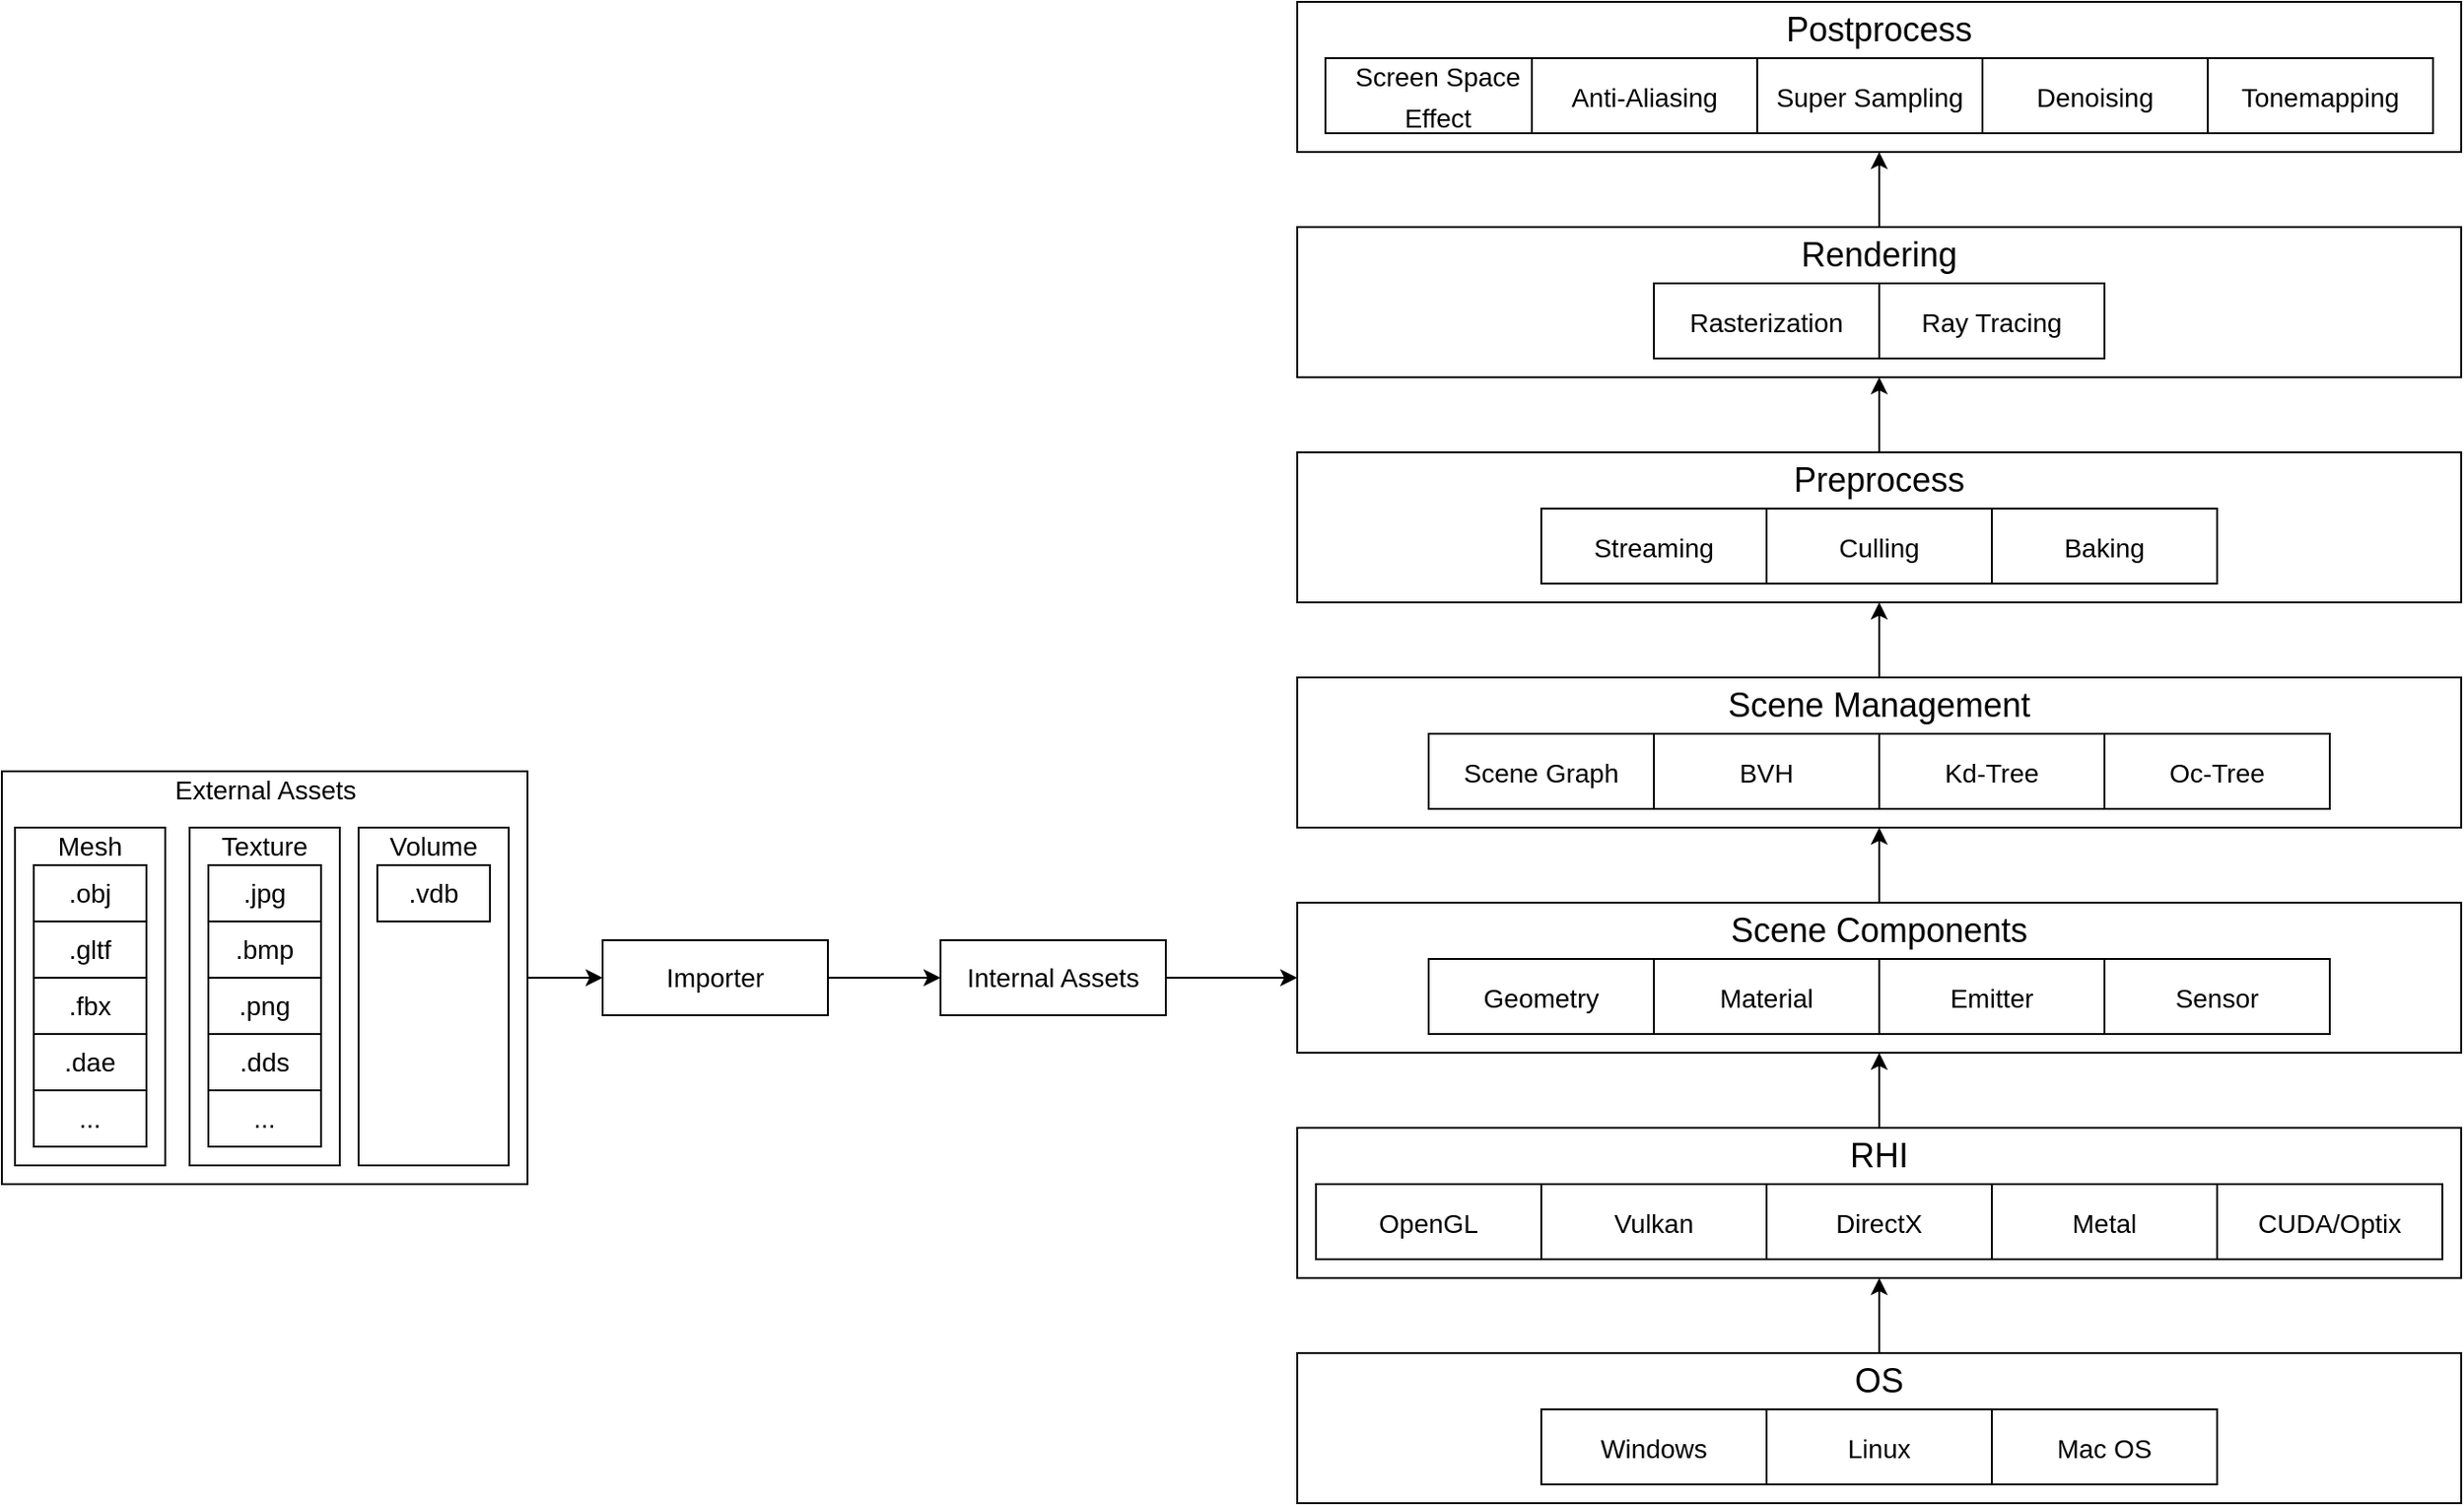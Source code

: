 <mxfile>
    <diagram id="M8P_5dJYnfb54DRB3U0f" name="第 1 页">
        <mxGraphModel dx="2328" dy="2071" grid="1" gridSize="10" guides="1" tooltips="1" connect="1" arrows="1" fold="1" page="1" pageScale="1" pageWidth="827" pageHeight="1169" math="0" shadow="0">
            <root>
                <mxCell id="0"/>
                <mxCell id="1" parent="0"/>
                <mxCell id="2" value="" style="rounded=0;whiteSpace=wrap;html=1;" parent="1" vertex="1">
                    <mxGeometry x="70" y="560" width="620" height="80" as="geometry"/>
                </mxCell>
                <mxCell id="34" style="edgeStyle=none;html=1;exitX=0.5;exitY=0;exitDx=0;exitDy=0;entryX=0.5;entryY=1;entryDx=0;entryDy=0;fontSize=14;" parent="1" source="3" target="8" edge="1">
                    <mxGeometry relative="1" as="geometry"/>
                </mxCell>
                <mxCell id="3" value="&lt;font style=&quot;font-size: 18px&quot;&gt;OS&lt;/font&gt;" style="text;html=1;strokeColor=none;fillColor=none;align=center;verticalAlign=middle;whiteSpace=wrap;rounded=0;" parent="1" vertex="1">
                    <mxGeometry x="360" y="560" width="40" height="30" as="geometry"/>
                </mxCell>
                <mxCell id="4" value="&lt;font style=&quot;font-size: 14px&quot;&gt;Windows&lt;/font&gt;" style="rounded=0;whiteSpace=wrap;html=1;fontSize=18;" parent="1" vertex="1">
                    <mxGeometry x="200" y="590" width="120" height="40" as="geometry"/>
                </mxCell>
                <mxCell id="5" value="&lt;font style=&quot;font-size: 14px&quot;&gt;Linux&lt;/font&gt;" style="rounded=0;whiteSpace=wrap;html=1;fontSize=18;" parent="1" vertex="1">
                    <mxGeometry x="320" y="590" width="120" height="40" as="geometry"/>
                </mxCell>
                <mxCell id="6" value="&lt;font style=&quot;font-size: 14px&quot;&gt;Mac OS&lt;/font&gt;" style="rounded=0;whiteSpace=wrap;html=1;fontSize=18;" parent="1" vertex="1">
                    <mxGeometry x="440" y="590" width="120" height="40" as="geometry"/>
                </mxCell>
                <mxCell id="8" value="" style="rounded=0;whiteSpace=wrap;html=1;fontSize=14;" parent="1" vertex="1">
                    <mxGeometry x="70" y="440" width="620" height="80" as="geometry"/>
                </mxCell>
                <mxCell id="35" style="edgeStyle=none;html=1;exitX=0.5;exitY=0;exitDx=0;exitDy=0;entryX=0.5;entryY=1;entryDx=0;entryDy=0;fontSize=14;" parent="1" source="9" target="17" edge="1">
                    <mxGeometry relative="1" as="geometry"/>
                </mxCell>
                <mxCell id="9" value="&lt;font style=&quot;font-size: 18px&quot;&gt;RHI&lt;/font&gt;" style="text;html=1;strokeColor=none;fillColor=none;align=center;verticalAlign=middle;whiteSpace=wrap;rounded=0;" parent="1" vertex="1">
                    <mxGeometry x="360" y="440" width="40" height="30" as="geometry"/>
                </mxCell>
                <mxCell id="10" value="&lt;font style=&quot;font-size: 14px&quot;&gt;OpenGL&lt;/font&gt;&lt;span style=&quot;color: rgba(0 , 0 , 0 , 0) ; font-family: monospace ; font-size: 0px&quot;&gt;%3CmxGraphModel%3E%3Croot%3E%3CmxCell%20id%3D%220%22%2F%3E%3CmxCell%20id%3D%221%22%20parent%3D%220%22%2F%3E%3CmxCell%20id%3D%222%22%20value%3D%22%26lt%3Bfont%20style%3D%26quot%3Bfont-size%3A%2014px%26quot%3B%26gt%3BWindows%26lt%3B%2Ffont%26gt%3B%22%20style%3D%22rounded%3D0%3BwhiteSpace%3Dwrap%3Bhtml%3D1%3BfontSize%3D18%3B%22%20vertex%3D%221%22%20parent%3D%221%22%3E%3CmxGeometry%20x%3D%2280%22%20y%3D%22560%22%20width%3D%22120%22%20height%3D%2240%22%20as%3D%22geometry%22%2F%3E%3C%2FmxCell%3E%3C%2Froot%3E%3C%2FmxGraphModel%3E&lt;/span&gt;" style="rounded=0;whiteSpace=wrap;html=1;fontSize=18;" parent="1" vertex="1">
                    <mxGeometry x="80" y="470" width="120" height="40" as="geometry"/>
                </mxCell>
                <mxCell id="11" value="&lt;span style=&quot;font-size: 14px&quot;&gt;Vulkan&lt;/span&gt;" style="rounded=0;whiteSpace=wrap;html=1;fontSize=18;" parent="1" vertex="1">
                    <mxGeometry x="200" y="470" width="120" height="40" as="geometry"/>
                </mxCell>
                <mxCell id="12" value="&lt;span style=&quot;font-size: 14px&quot;&gt;DirectX&lt;/span&gt;" style="rounded=0;whiteSpace=wrap;html=1;fontSize=18;" parent="1" vertex="1">
                    <mxGeometry x="320" y="470" width="120" height="40" as="geometry"/>
                </mxCell>
                <mxCell id="13" value="&lt;span style=&quot;font-size: 14px&quot;&gt;Metal&lt;/span&gt;" style="rounded=0;whiteSpace=wrap;html=1;fontSize=18;" parent="1" vertex="1">
                    <mxGeometry x="440" y="470" width="120" height="40" as="geometry"/>
                </mxCell>
                <mxCell id="14" value="&lt;span style=&quot;font-size: 14px&quot;&gt;CUDA/Optix&lt;/span&gt;" style="rounded=0;whiteSpace=wrap;html=1;fontSize=18;" parent="1" vertex="1">
                    <mxGeometry x="560" y="470" width="120" height="40" as="geometry"/>
                </mxCell>
                <mxCell id="17" value="" style="rounded=0;whiteSpace=wrap;html=1;" parent="1" vertex="1">
                    <mxGeometry x="70" y="320" width="620" height="80" as="geometry"/>
                </mxCell>
                <mxCell id="36" style="edgeStyle=none;html=1;exitX=0.5;exitY=0;exitDx=0;exitDy=0;entryX=0.5;entryY=1;entryDx=0;entryDy=0;fontSize=14;" parent="1" source="19" target="27" edge="1">
                    <mxGeometry relative="1" as="geometry"/>
                </mxCell>
                <mxCell id="19" value="&lt;font style=&quot;font-size: 18px&quot;&gt;Scene Components&lt;/font&gt;" style="text;html=1;strokeColor=none;fillColor=none;align=center;verticalAlign=middle;whiteSpace=wrap;rounded=0;" parent="1" vertex="1">
                    <mxGeometry x="295" y="320" width="170" height="30" as="geometry"/>
                </mxCell>
                <mxCell id="20" value="&lt;span style=&quot;font-size: 14px&quot;&gt;Material&lt;/span&gt;" style="rounded=0;whiteSpace=wrap;html=1;fontSize=18;" parent="1" vertex="1">
                    <mxGeometry x="260" y="350" width="120" height="40" as="geometry"/>
                </mxCell>
                <mxCell id="23" value="&lt;span style=&quot;font-size: 14px&quot;&gt;Emitter&lt;/span&gt;" style="rounded=0;whiteSpace=wrap;html=1;fontSize=18;" parent="1" vertex="1">
                    <mxGeometry x="380" y="350" width="120" height="40" as="geometry"/>
                </mxCell>
                <mxCell id="24" value="&lt;span style=&quot;font-size: 14px&quot;&gt;Sensor&lt;/span&gt;" style="rounded=0;whiteSpace=wrap;html=1;fontSize=18;" parent="1" vertex="1">
                    <mxGeometry x="500" y="350" width="120" height="40" as="geometry"/>
                </mxCell>
                <mxCell id="26" value="&lt;span style=&quot;font-size: 14px&quot;&gt;Geometry&lt;/span&gt;" style="rounded=0;whiteSpace=wrap;html=1;fontSize=18;" parent="1" vertex="1">
                    <mxGeometry x="140" y="350" width="120" height="40" as="geometry"/>
                </mxCell>
                <mxCell id="27" value="" style="rounded=0;whiteSpace=wrap;html=1;" parent="1" vertex="1">
                    <mxGeometry x="70" y="200" width="620" height="80" as="geometry"/>
                </mxCell>
                <mxCell id="64" style="edgeStyle=none;html=1;exitX=0.5;exitY=0;exitDx=0;exitDy=0;entryX=0.5;entryY=1;entryDx=0;entryDy=0;fontSize=14;" parent="1" source="28" target="63" edge="1">
                    <mxGeometry relative="1" as="geometry"/>
                </mxCell>
                <mxCell id="28" value="&lt;font style=&quot;font-size: 18px&quot;&gt;Scene Management&lt;/font&gt;" style="text;html=1;strokeColor=none;fillColor=none;align=center;verticalAlign=middle;whiteSpace=wrap;rounded=0;" parent="1" vertex="1">
                    <mxGeometry x="295" y="200" width="170" height="30" as="geometry"/>
                </mxCell>
                <mxCell id="29" value="&lt;span style=&quot;font-size: 14px&quot;&gt;Scene Graph&lt;/span&gt;" style="rounded=0;whiteSpace=wrap;html=1;fontSize=18;" parent="1" vertex="1">
                    <mxGeometry x="140" y="230" width="120" height="40" as="geometry"/>
                </mxCell>
                <mxCell id="30" value="&lt;span style=&quot;font-size: 14px&quot;&gt;BVH&lt;/span&gt;" style="rounded=0;whiteSpace=wrap;html=1;fontSize=18;" parent="1" vertex="1">
                    <mxGeometry x="260" y="230" width="120" height="40" as="geometry"/>
                </mxCell>
                <mxCell id="31" value="&lt;span style=&quot;font-size: 14px&quot;&gt;Kd-Tree&lt;/span&gt;&lt;span style=&quot;color: rgba(0 , 0 , 0 , 0) ; font-family: monospace ; font-size: 0px&quot;&gt;%3CmxGraphModel%3E%3Croot%3E%3CmxCell%20id%3D%220%22%2F%3E%3CmxCell%20id%3D%221%22%20parent%3D%220%22%2F%3E%3CmxCell%20id%3D%222%22%20value%3D%22%26lt%3Bspan%20style%3D%26quot%3Bfont-size%3A%2014px%26quot%3B%26gt%3BBVH%26lt%3B%2Fspan%26gt%3B%22%20style%3D%22rounded%3D0%3BwhiteSpace%3Dwrap%3Bhtml%3D1%3BfontSize%3D18%3B%22%20vertex%3D%221%22%20parent%3D%221%22%3E%3CmxGeometry%20x%3D%22200%22%20y%3D%22230%22%20width%3D%22120%22%20height%3D%2240%22%20as%3D%22geometry%22%2F%3E%3C%2FmxCell%3E%3C%2Froot%3E%3C%2FmxGraphModel%3E&lt;/span&gt;" style="rounded=0;whiteSpace=wrap;html=1;fontSize=18;" parent="1" vertex="1">
                    <mxGeometry x="380" y="230" width="120" height="40" as="geometry"/>
                </mxCell>
                <mxCell id="32" value="&lt;span style=&quot;font-size: 14px&quot;&gt;Oc-Tree&lt;/span&gt;" style="rounded=0;whiteSpace=wrap;html=1;fontSize=18;" parent="1" vertex="1">
                    <mxGeometry x="500" y="230" width="120" height="40" as="geometry"/>
                </mxCell>
                <mxCell id="62" style="edgeStyle=none;html=1;exitX=1;exitY=0.5;exitDx=0;exitDy=0;entryX=0;entryY=0.5;entryDx=0;entryDy=0;fontSize=14;" parent="1" source="37" target="60" edge="1">
                    <mxGeometry relative="1" as="geometry"/>
                </mxCell>
                <mxCell id="37" value="Importer" style="rounded=0;whiteSpace=wrap;html=1;fontSize=14;" parent="1" vertex="1">
                    <mxGeometry x="-300" y="340" width="120" height="40" as="geometry"/>
                </mxCell>
                <mxCell id="58" value="" style="group" parent="1" vertex="1" connectable="0">
                    <mxGeometry x="-620" y="250" width="280" height="220" as="geometry"/>
                </mxCell>
                <mxCell id="56" value="" style="rounded=0;whiteSpace=wrap;html=1;fontSize=14;" parent="58" vertex="1">
                    <mxGeometry width="280" height="220" as="geometry"/>
                </mxCell>
                <mxCell id="51" value="" style="rounded=0;whiteSpace=wrap;html=1;fontSize=14;" parent="58" vertex="1">
                    <mxGeometry x="100" y="30" width="80" height="180" as="geometry"/>
                </mxCell>
                <mxCell id="52" value="Texture" style="text;html=1;strokeColor=none;fillColor=none;align=center;verticalAlign=middle;whiteSpace=wrap;rounded=0;fontSize=14;" parent="58" vertex="1">
                    <mxGeometry x="120" y="30" width="40" height="20" as="geometry"/>
                </mxCell>
                <mxCell id="49" value="" style="rounded=0;whiteSpace=wrap;html=1;fontSize=14;" parent="58" vertex="1">
                    <mxGeometry x="7" y="30" width="80" height="180" as="geometry"/>
                </mxCell>
                <mxCell id="33" value=".obj" style="rounded=0;whiteSpace=wrap;html=1;fontSize=14;" parent="58" vertex="1">
                    <mxGeometry x="17" y="50" width="60" height="30" as="geometry"/>
                </mxCell>
                <mxCell id="40" value=".gltf" style="rounded=0;whiteSpace=wrap;html=1;fontSize=14;" parent="58" vertex="1">
                    <mxGeometry x="17" y="80" width="60" height="30" as="geometry"/>
                </mxCell>
                <mxCell id="41" value=".fbx" style="rounded=0;whiteSpace=wrap;html=1;fontSize=14;" parent="58" vertex="1">
                    <mxGeometry x="17" y="110" width="60" height="30" as="geometry"/>
                </mxCell>
                <mxCell id="42" value=".dae" style="rounded=0;whiteSpace=wrap;html=1;fontSize=14;" parent="58" vertex="1">
                    <mxGeometry x="17" y="140" width="60" height="30" as="geometry"/>
                </mxCell>
                <mxCell id="43" value="..." style="rounded=0;whiteSpace=wrap;html=1;fontSize=14;" parent="58" vertex="1">
                    <mxGeometry x="17" y="170" width="60" height="30" as="geometry"/>
                </mxCell>
                <mxCell id="44" value=".jpg" style="rounded=0;whiteSpace=wrap;html=1;fontSize=14;" parent="58" vertex="1">
                    <mxGeometry x="110" y="50" width="60" height="30" as="geometry"/>
                </mxCell>
                <mxCell id="45" value=".bmp" style="rounded=0;whiteSpace=wrap;html=1;fontSize=14;" parent="58" vertex="1">
                    <mxGeometry x="110" y="80" width="60" height="30" as="geometry"/>
                </mxCell>
                <mxCell id="46" value=".png" style="rounded=0;whiteSpace=wrap;html=1;fontSize=14;" parent="58" vertex="1">
                    <mxGeometry x="110" y="110" width="60" height="30" as="geometry"/>
                </mxCell>
                <mxCell id="47" value=".dds" style="rounded=0;whiteSpace=wrap;html=1;fontSize=14;" parent="58" vertex="1">
                    <mxGeometry x="110" y="140" width="60" height="30" as="geometry"/>
                </mxCell>
                <mxCell id="48" value="..." style="rounded=0;whiteSpace=wrap;html=1;fontSize=14;" parent="58" vertex="1">
                    <mxGeometry x="110" y="170" width="60" height="30" as="geometry"/>
                </mxCell>
                <mxCell id="50" value="Mesh" style="text;html=1;strokeColor=none;fillColor=none;align=center;verticalAlign=middle;whiteSpace=wrap;rounded=0;fontSize=14;" parent="58" vertex="1">
                    <mxGeometry x="27" y="30" width="40" height="20" as="geometry"/>
                </mxCell>
                <mxCell id="53" value="" style="rounded=0;whiteSpace=wrap;html=1;fontSize=14;" parent="58" vertex="1">
                    <mxGeometry x="190" y="30" width="80" height="180" as="geometry"/>
                </mxCell>
                <mxCell id="54" value=".vdb" style="rounded=0;whiteSpace=wrap;html=1;fontSize=14;" parent="58" vertex="1">
                    <mxGeometry x="200" y="50" width="60" height="30" as="geometry"/>
                </mxCell>
                <mxCell id="55" value="Volume" style="text;html=1;strokeColor=none;fillColor=none;align=center;verticalAlign=middle;whiteSpace=wrap;rounded=0;fontSize=14;" parent="58" vertex="1">
                    <mxGeometry x="210" y="30" width="40" height="20" as="geometry"/>
                </mxCell>
                <mxCell id="57" value="External Assets" style="text;html=1;strokeColor=none;fillColor=none;align=center;verticalAlign=middle;whiteSpace=wrap;rounded=0;fontSize=14;" parent="58" vertex="1">
                    <mxGeometry x="88.5" width="103" height="20" as="geometry"/>
                </mxCell>
                <mxCell id="59" style="edgeStyle=none;html=1;exitX=1;exitY=0.5;exitDx=0;exitDy=0;entryX=0;entryY=0.5;entryDx=0;entryDy=0;fontSize=14;" parent="1" source="56" target="37" edge="1">
                    <mxGeometry relative="1" as="geometry"/>
                </mxCell>
                <mxCell id="61" style="edgeStyle=none;html=1;exitX=1;exitY=0.5;exitDx=0;exitDy=0;entryX=0;entryY=0.5;entryDx=0;entryDy=0;fontSize=14;" parent="1" source="60" target="17" edge="1">
                    <mxGeometry relative="1" as="geometry"/>
                </mxCell>
                <mxCell id="60" value="Internal Assets" style="rounded=0;whiteSpace=wrap;html=1;fontSize=14;" parent="1" vertex="1">
                    <mxGeometry x="-120" y="340" width="120" height="40" as="geometry"/>
                </mxCell>
                <mxCell id="63" value="" style="rounded=0;whiteSpace=wrap;html=1;" parent="1" vertex="1">
                    <mxGeometry x="70" y="80" width="620" height="80" as="geometry"/>
                </mxCell>
                <mxCell id="74" style="edgeStyle=none;html=1;exitX=0.5;exitY=0;exitDx=0;exitDy=0;entryX=0.5;entryY=1;entryDx=0;entryDy=0;fontSize=14;" parent="1" source="65" target="69" edge="1">
                    <mxGeometry relative="1" as="geometry"/>
                </mxCell>
                <mxCell id="65" value="&lt;span style=&quot;font-size: 18px&quot;&gt;Preprocess&lt;/span&gt;" style="text;html=1;strokeColor=none;fillColor=none;align=center;verticalAlign=middle;whiteSpace=wrap;rounded=0;" parent="1" vertex="1">
                    <mxGeometry x="295" y="80" width="170" height="30" as="geometry"/>
                </mxCell>
                <mxCell id="66" value="&lt;span style=&quot;font-size: 14px&quot;&gt;Streaming&lt;/span&gt;" style="rounded=0;whiteSpace=wrap;html=1;fontSize=18;" parent="1" vertex="1">
                    <mxGeometry x="200" y="110" width="120" height="40" as="geometry"/>
                </mxCell>
                <mxCell id="67" value="&lt;span style=&quot;font-size: 14px&quot;&gt;Culling&lt;/span&gt;" style="rounded=0;whiteSpace=wrap;html=1;fontSize=18;" parent="1" vertex="1">
                    <mxGeometry x="320" y="110" width="120" height="40" as="geometry"/>
                </mxCell>
                <mxCell id="68" value="&lt;span style=&quot;font-size: 14px&quot;&gt;Baking&lt;/span&gt;" style="rounded=0;whiteSpace=wrap;html=1;fontSize=18;" parent="1" vertex="1">
                    <mxGeometry x="440" y="110" width="120" height="40" as="geometry"/>
                </mxCell>
                <mxCell id="69" value="" style="rounded=0;whiteSpace=wrap;html=1;" parent="1" vertex="1">
                    <mxGeometry x="70" y="-40" width="620" height="80" as="geometry"/>
                </mxCell>
                <mxCell id="82" style="edgeStyle=none;html=1;exitX=0.5;exitY=0;exitDx=0;exitDy=0;entryX=0.5;entryY=1;entryDx=0;entryDy=0;fontSize=14;" parent="1" source="70" target="75" edge="1">
                    <mxGeometry relative="1" as="geometry"/>
                </mxCell>
                <mxCell id="70" value="&lt;span style=&quot;font-size: 18px&quot;&gt;Rendering&lt;/span&gt;" style="text;html=1;strokeColor=none;fillColor=none;align=center;verticalAlign=middle;whiteSpace=wrap;rounded=0;" parent="1" vertex="1">
                    <mxGeometry x="295" y="-40" width="170" height="30" as="geometry"/>
                </mxCell>
                <mxCell id="72" value="&lt;span style=&quot;font-size: 14px&quot;&gt;Rasterization&lt;/span&gt;" style="rounded=0;whiteSpace=wrap;html=1;fontSize=18;" parent="1" vertex="1">
                    <mxGeometry x="260" y="-10" width="120" height="40" as="geometry"/>
                </mxCell>
                <mxCell id="73" value="&lt;span style=&quot;font-size: 14px&quot;&gt;Ray Tracing&lt;/span&gt;" style="rounded=0;whiteSpace=wrap;html=1;fontSize=18;" parent="1" vertex="1">
                    <mxGeometry x="380" y="-10" width="120" height="40" as="geometry"/>
                </mxCell>
                <mxCell id="75" value="" style="rounded=0;whiteSpace=wrap;html=1;" parent="1" vertex="1">
                    <mxGeometry x="70" y="-160" width="620" height="80" as="geometry"/>
                </mxCell>
                <mxCell id="76" value="&lt;span style=&quot;font-size: 18px&quot;&gt;Postprocess&lt;/span&gt;" style="text;html=1;strokeColor=none;fillColor=none;align=center;verticalAlign=middle;whiteSpace=wrap;rounded=0;" parent="1" vertex="1">
                    <mxGeometry x="295" y="-160" width="170" height="30" as="geometry"/>
                </mxCell>
                <mxCell id="77" value="&lt;span style=&quot;font-size: 14px&quot;&gt;Screen Space Effect&lt;/span&gt;" style="rounded=0;whiteSpace=wrap;html=1;fontSize=18;" parent="1" vertex="1">
                    <mxGeometry x="85" y="-130" width="120" height="40" as="geometry"/>
                </mxCell>
                <mxCell id="78" value="&lt;span style=&quot;font-size: 14px&quot;&gt;Anti-Aliasing&lt;/span&gt;" style="rounded=0;whiteSpace=wrap;html=1;fontSize=18;" parent="1" vertex="1">
                    <mxGeometry x="195" y="-130" width="120" height="40" as="geometry"/>
                </mxCell>
                <mxCell id="79" value="&lt;span style=&quot;font-size: 14px&quot;&gt;Super Sampling&lt;/span&gt;" style="rounded=0;whiteSpace=wrap;html=1;fontSize=18;" parent="1" vertex="1">
                    <mxGeometry x="315" y="-130" width="120" height="40" as="geometry"/>
                </mxCell>
                <mxCell id="80" value="&lt;span style=&quot;font-size: 14px&quot;&gt;Denoising&lt;/span&gt;" style="rounded=0;whiteSpace=wrap;html=1;fontSize=18;" parent="1" vertex="1">
                    <mxGeometry x="435" y="-130" width="120" height="40" as="geometry"/>
                </mxCell>
                <mxCell id="81" value="&lt;span style=&quot;font-size: 14px&quot;&gt;Tonemapping&lt;/span&gt;" style="rounded=0;whiteSpace=wrap;html=1;fontSize=18;" parent="1" vertex="1">
                    <mxGeometry x="555" y="-130" width="120" height="40" as="geometry"/>
                </mxCell>
            </root>
        </mxGraphModel>
    </diagram>
</mxfile>